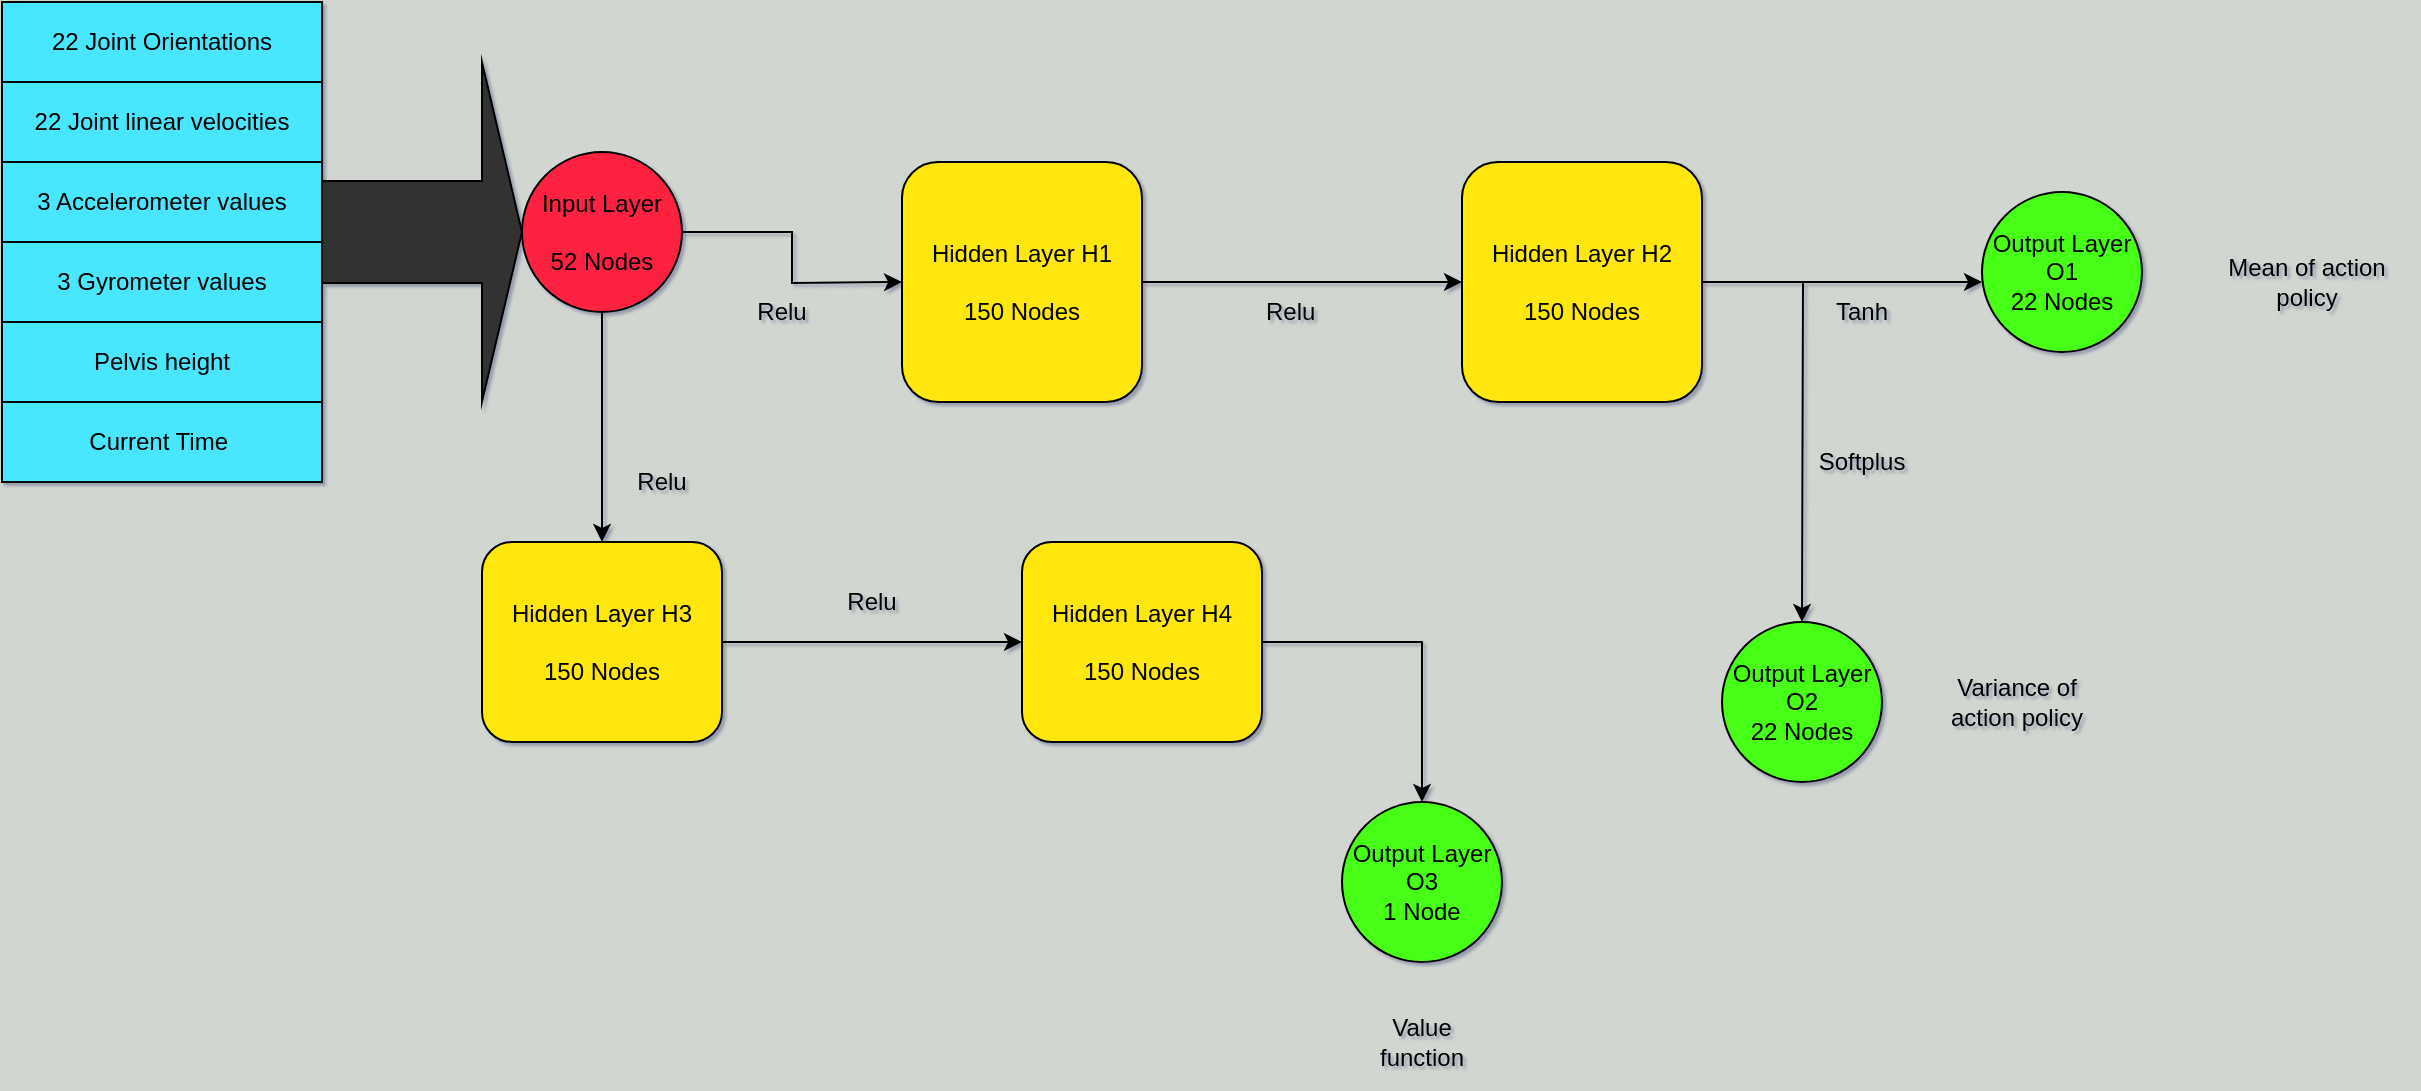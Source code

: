 <mxfile version="10.6.6" type="device"><diagram id="GAv4yb0ILmvdo9U5Yqo_" name="Page-1"><mxGraphModel dx="840" dy="486" grid="1" gridSize="10" guides="1" tooltips="1" connect="1" arrows="1" fold="1" page="1" pageScale="1" pageWidth="850" pageHeight="1100" background="#D1D6D0" math="0" shadow="1"><root><mxCell id="0"/><mxCell id="1" parent="0"/><mxCell id="PZywhLujniczYsziT3Nq-1" value="22 Joint Orientations" style="rounded=0;whiteSpace=wrap;html=1;fillColor=#4AE7FF;" parent="1" vertex="1"><mxGeometry x="150" y="20" width="160" height="40" as="geometry"/></mxCell><mxCell id="PZywhLujniczYsziT3Nq-2" value="22 Joint linear velocities" style="rounded=0;whiteSpace=wrap;html=1;fillColor=#4AE7FF;" parent="1" vertex="1"><mxGeometry x="150" y="60" width="160" height="40" as="geometry"/></mxCell><mxCell id="PZywhLujniczYsziT3Nq-3" value="3 Accelerometer values" style="rounded=0;whiteSpace=wrap;html=1;fillColor=#4AE7FF;" parent="1" vertex="1"><mxGeometry x="150" y="100" width="160" height="40" as="geometry"/></mxCell><mxCell id="PZywhLujniczYsziT3Nq-4" value="3 Gyrometer values" style="rounded=0;whiteSpace=wrap;html=1;fillColor=#4AE7FF;" parent="1" vertex="1"><mxGeometry x="150" y="140" width="160" height="40" as="geometry"/></mxCell><mxCell id="PZywhLujniczYsziT3Nq-5" value="Pelvis height " style="rounded=0;whiteSpace=wrap;html=1;fillColor=#4AE7FF;" parent="1" vertex="1"><mxGeometry x="150" y="180" width="160" height="40" as="geometry"/></mxCell><mxCell id="PZywhLujniczYsziT3Nq-7" value="Current Time&amp;nbsp; " style="rounded=0;whiteSpace=wrap;html=1;fillColor=#4AE7FF;" parent="1" vertex="1"><mxGeometry x="150" y="220" width="160" height="40" as="geometry"/></mxCell><mxCell id="PZywhLujniczYsziT3Nq-16" value="" style="shape=singleArrow;whiteSpace=wrap;html=1;fillColor=#303030;" parent="1" vertex="1"><mxGeometry x="310" y="50" width="100" height="170" as="geometry"/></mxCell><mxCell id="PZywhLujniczYsziT3Nq-18" style="edgeStyle=orthogonalEdgeStyle;rounded=0;orthogonalLoop=1;jettySize=auto;html=1;" parent="1" source="PZywhLujniczYsziT3Nq-17" edge="1"><mxGeometry relative="1" as="geometry"><mxPoint x="600" y="160" as="targetPoint"/></mxGeometry></mxCell><mxCell id="PZywhLujniczYsziT3Nq-28" style="edgeStyle=orthogonalEdgeStyle;rounded=0;orthogonalLoop=1;jettySize=auto;html=1;" parent="1" source="PZywhLujniczYsziT3Nq-17" edge="1"><mxGeometry relative="1" as="geometry"><mxPoint x="450" y="290" as="targetPoint"/></mxGeometry></mxCell><mxCell id="PZywhLujniczYsziT3Nq-17" value="&lt;div&gt;Input Layer&lt;/div&gt;&lt;div&gt;&lt;br&gt;&lt;/div&gt;&lt;div&gt;52 Nodes&lt;/div&gt;" style="ellipse;whiteSpace=wrap;html=1;aspect=fixed;fillColor=#FF2441;" parent="1" vertex="1"><mxGeometry x="410" y="95" width="80" height="80" as="geometry"/></mxCell><mxCell id="PZywhLujniczYsziT3Nq-25" style="edgeStyle=orthogonalEdgeStyle;rounded=0;orthogonalLoop=1;jettySize=auto;html=1;entryX=0;entryY=0.5;entryDx=0;entryDy=0;" parent="1" source="PZywhLujniczYsziT3Nq-19" target="PZywhLujniczYsziT3Nq-21" edge="1"><mxGeometry relative="1" as="geometry"/></mxCell><mxCell id="PZywhLujniczYsziT3Nq-19" value="&lt;div&gt;Hidden Layer H1&lt;/div&gt;&lt;div&gt;&lt;br&gt;&lt;/div&gt;&lt;div&gt;150 Nodes&lt;br&gt;&lt;/div&gt;" style="rounded=1;whiteSpace=wrap;html=1;fillColor=#FFE70D;" parent="1" vertex="1"><mxGeometry x="600" y="100" width="120" height="120" as="geometry"/></mxCell><mxCell id="PZywhLujniczYsziT3Nq-36" style="edgeStyle=orthogonalEdgeStyle;rounded=0;orthogonalLoop=1;jettySize=auto;html=1;" parent="1" source="PZywhLujniczYsziT3Nq-21" edge="1"><mxGeometry relative="1" as="geometry"><mxPoint x="1140" y="160" as="targetPoint"/></mxGeometry></mxCell><mxCell id="PZywhLujniczYsziT3Nq-39" style="edgeStyle=orthogonalEdgeStyle;rounded=0;orthogonalLoop=1;jettySize=auto;html=1;" parent="1" source="PZywhLujniczYsziT3Nq-21" edge="1"><mxGeometry relative="1" as="geometry"><mxPoint x="1050" y="330" as="targetPoint"/></mxGeometry></mxCell><mxCell id="PZywhLujniczYsziT3Nq-21" value="&lt;div&gt;Hidden Layer H2&lt;/div&gt;&lt;div&gt;&lt;br&gt;&lt;/div&gt;150 Nodes" style="rounded=1;whiteSpace=wrap;html=1;fillColor=#FFE70D;" parent="1" vertex="1"><mxGeometry x="880" y="100" width="120" height="120" as="geometry"/></mxCell><mxCell id="PZywhLujniczYsziT3Nq-22" value="&lt;div&gt;Relu&lt;/div&gt;&lt;div&gt;&lt;br&gt;&lt;/div&gt;" style="text;html=1;resizable=0;points=[];autosize=1;align=left;verticalAlign=top;spacingTop=-4;" parent="1" vertex="1"><mxGeometry x="780" y="165" width="40" height="30" as="geometry"/></mxCell><mxCell id="PZywhLujniczYsziT3Nq-27" value="&lt;div&gt;Relu&lt;/div&gt;" style="text;html=1;strokeColor=none;fillColor=none;align=center;verticalAlign=middle;whiteSpace=wrap;rounded=0;" parent="1" vertex="1"><mxGeometry x="520" y="165" width="40" height="20" as="geometry"/></mxCell><mxCell id="PZywhLujniczYsziT3Nq-29" value="&lt;div&gt;Relu&lt;/div&gt;" style="text;html=1;strokeColor=none;fillColor=none;align=center;verticalAlign=middle;whiteSpace=wrap;rounded=0;" parent="1" vertex="1"><mxGeometry x="460" y="250" width="40" height="20" as="geometry"/></mxCell><mxCell id="PZywhLujniczYsziT3Nq-31" style="edgeStyle=orthogonalEdgeStyle;rounded=0;orthogonalLoop=1;jettySize=auto;html=1;" parent="1" source="PZywhLujniczYsziT3Nq-30" edge="1"><mxGeometry relative="1" as="geometry"><mxPoint x="660" y="340" as="targetPoint"/></mxGeometry></mxCell><mxCell id="PZywhLujniczYsziT3Nq-30" value="&lt;div&gt;Hidden Layer H3&lt;/div&gt;&lt;div&gt;&lt;br&gt;&lt;/div&gt;&lt;div&gt;150 Nodes&lt;br&gt;&lt;/div&gt;" style="rounded=1;whiteSpace=wrap;html=1;fillColor=#FFE70D;" parent="1" vertex="1"><mxGeometry x="390" y="290" width="120" height="100" as="geometry"/></mxCell><mxCell id="PZywhLujniczYsziT3Nq-41" style="edgeStyle=orthogonalEdgeStyle;rounded=0;orthogonalLoop=1;jettySize=auto;html=1;" parent="1" source="PZywhLujniczYsziT3Nq-32" target="PZywhLujniczYsziT3Nq-42" edge="1"><mxGeometry relative="1" as="geometry"><mxPoint x="870" y="420" as="targetPoint"/></mxGeometry></mxCell><mxCell id="PZywhLujniczYsziT3Nq-32" value="&lt;div&gt;Hidden Layer H4&lt;/div&gt;&lt;div&gt;&lt;br&gt;&lt;/div&gt;&lt;div&gt;150 Nodes&lt;br&gt;&lt;/div&gt;" style="rounded=1;whiteSpace=wrap;html=1;fillColor=#FFE70D;" parent="1" vertex="1"><mxGeometry x="660" y="290" width="120" height="100" as="geometry"/></mxCell><mxCell id="PZywhLujniczYsziT3Nq-33" value="Relu" style="text;html=1;strokeColor=none;fillColor=none;align=center;verticalAlign=middle;whiteSpace=wrap;rounded=0;" parent="1" vertex="1"><mxGeometry x="565" y="310" width="40" height="20" as="geometry"/></mxCell><mxCell id="PZywhLujniczYsziT3Nq-35" value="&lt;div&gt;Tanh&lt;/div&gt;" style="text;html=1;strokeColor=none;fillColor=none;align=center;verticalAlign=middle;whiteSpace=wrap;rounded=0;" parent="1" vertex="1"><mxGeometry x="1060" y="165" width="40" height="20" as="geometry"/></mxCell><mxCell id="PZywhLujniczYsziT3Nq-37" value="&lt;div&gt;Output Layer O1&lt;/div&gt;&lt;div&gt;22 Nodes&lt;br&gt;&lt;/div&gt;" style="ellipse;whiteSpace=wrap;html=1;aspect=fixed;fillColor=#47FF19;" parent="1" vertex="1"><mxGeometry x="1140" y="115" width="80" height="80" as="geometry"/></mxCell><mxCell id="PZywhLujniczYsziT3Nq-40" value="&lt;div&gt;Output Layer O2&lt;/div&gt;&lt;div&gt;22 Nodes&lt;br&gt;&lt;/div&gt;" style="ellipse;whiteSpace=wrap;html=1;aspect=fixed;fillColor=#47FF19;" parent="1" vertex="1"><mxGeometry x="1010" y="330" width="80" height="80" as="geometry"/></mxCell><mxCell id="PZywhLujniczYsziT3Nq-42" value="&lt;div&gt;Output Layer O3&lt;/div&gt;&lt;div&gt;1 Node&lt;br&gt;&lt;/div&gt;" style="ellipse;whiteSpace=wrap;html=1;aspect=fixed;fillColor=#47FF19;" parent="1" vertex="1"><mxGeometry x="820" y="420" width="80" height="80" as="geometry"/></mxCell><mxCell id="PZywhLujniczYsziT3Nq-43" value="Softplus" style="text;html=1;strokeColor=none;fillColor=none;align=center;verticalAlign=middle;whiteSpace=wrap;rounded=0;" parent="1" vertex="1"><mxGeometry x="1060" y="240" width="40" height="20" as="geometry"/></mxCell><mxCell id="PZywhLujniczYsziT3Nq-44" value="Mean of action policy" style="text;html=1;strokeColor=none;fillColor=none;align=center;verticalAlign=middle;whiteSpace=wrap;rounded=0;" parent="1" vertex="1"><mxGeometry x="1250" y="130" width="105" height="60" as="geometry"/></mxCell><mxCell id="PZywhLujniczYsziT3Nq-45" value="Variance of action policy" style="text;html=1;strokeColor=none;fillColor=none;align=center;verticalAlign=middle;whiteSpace=wrap;rounded=0;" parent="1" vertex="1"><mxGeometry x="1115" y="340" width="85" height="60" as="geometry"/></mxCell><mxCell id="PZywhLujniczYsziT3Nq-46" value="Value function" style="text;html=1;strokeColor=none;fillColor=none;align=center;verticalAlign=middle;whiteSpace=wrap;rounded=0;" parent="1" vertex="1"><mxGeometry x="830" y="520" width="60" height="40" as="geometry"/></mxCell></root></mxGraphModel></diagram></mxfile>